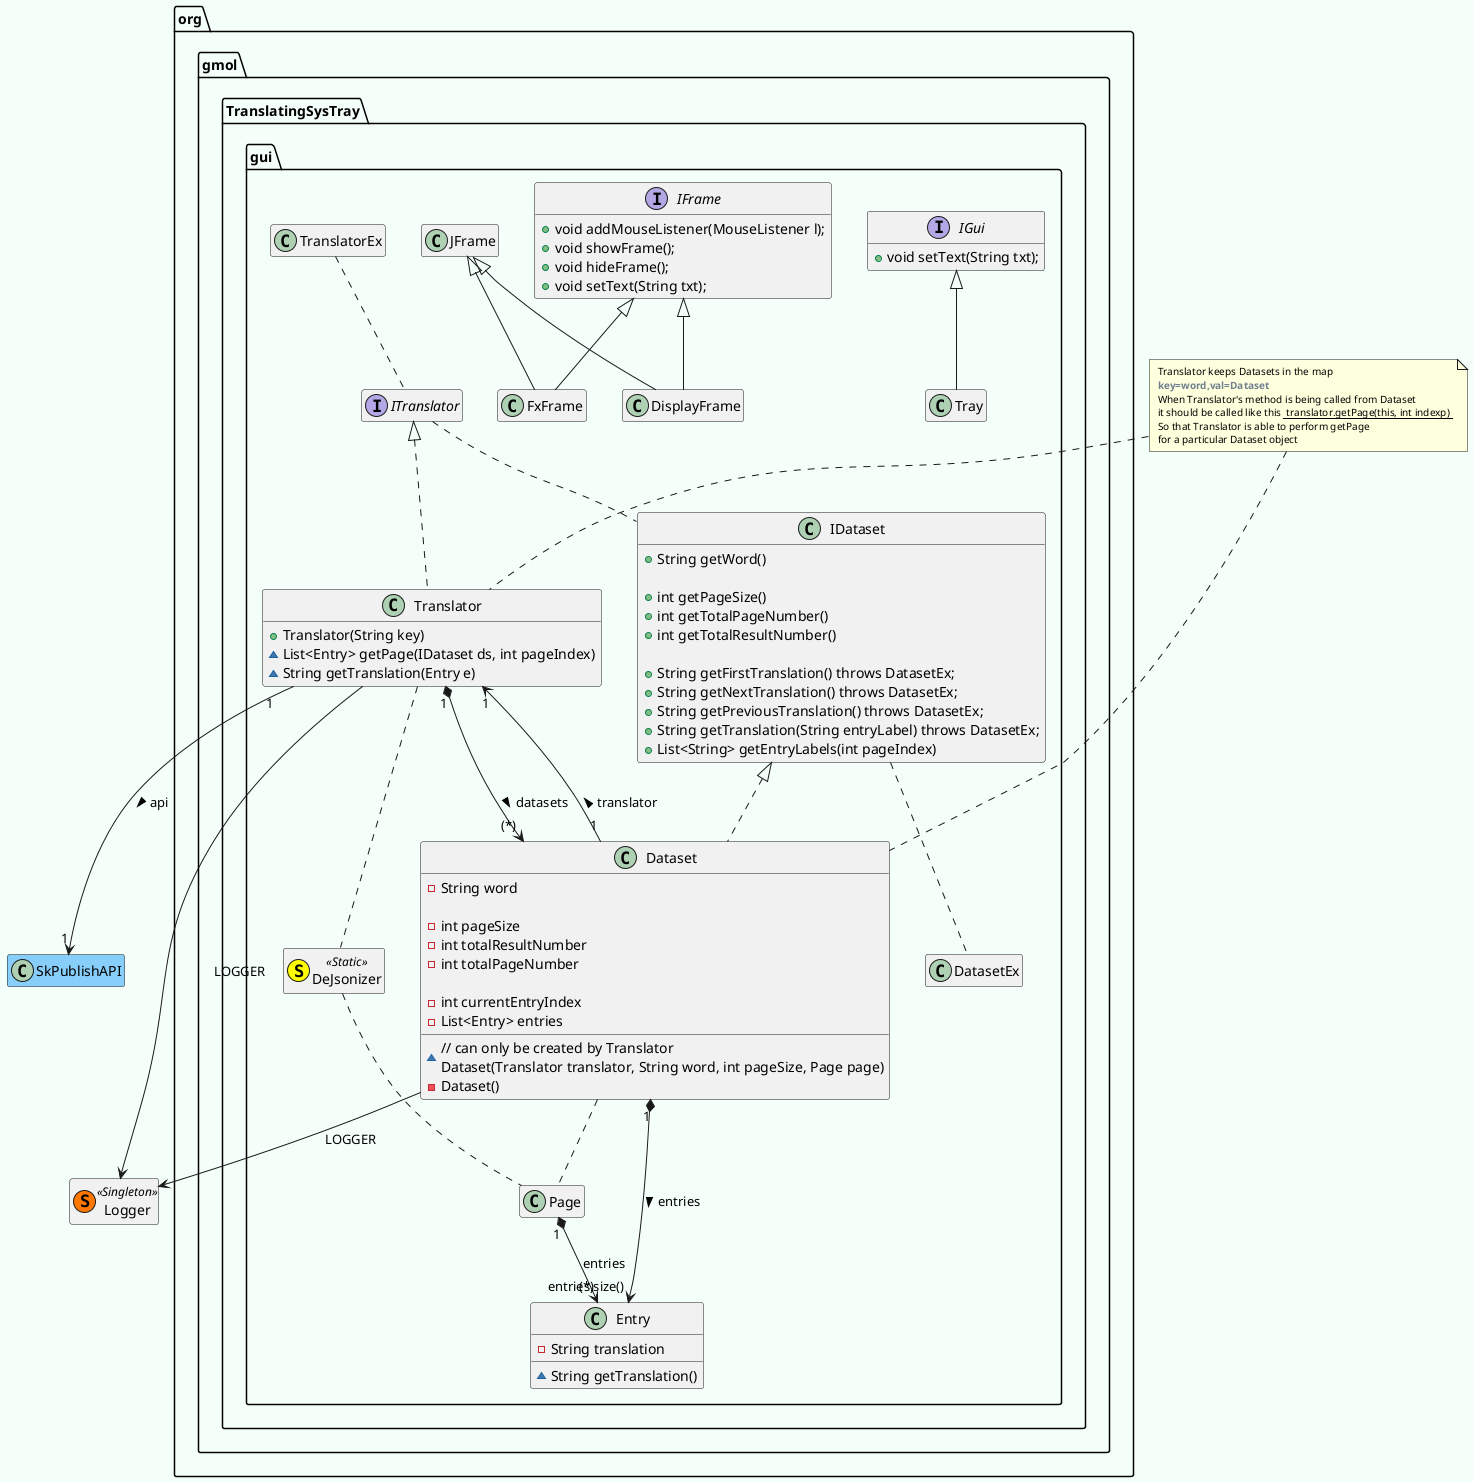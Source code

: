 @startuml
skinparam monochrome false
skinparam backgroundColor MintCream

hide empty members

note as N1
<size:10> Translator keeps Datasets in the map
<size:10> <b><color:SlateGray >key=word,val=Dataset </color>
<size:10> When Translator's method is being called from Dataset
<size:10> it should be called like this <u> translator.getPage(this, int indexp) </u>
<size:10> So that Translator is able to perform getPage
<size:10> for a particular Dataset object </size>
end note

package org.gmol.TranslatingSysTray.gui {
    
    interface IFrame {
	+ void addMouseListener(MouseListener l);
	+ void showFrame();
	+ void hideFrame();
	+ void setText(String txt);
    }
    
    class DisplayFrame {
    }
    DisplayFrame -up-|> IFrame
    DisplayFrame -up-|> JFrame


	class FxFrame {
	}
	FxFrame -up-|> JFrame 
	FxFrame -up-|> IFrame

	interface IGui {
	+ void setText(String txt);
	}
	
	class Tray {
	}
	Tray -up-|> IGui


    class Translator implements ITranslator {
    
        + Translator(String key)     
        ~ List<Entry> getPage(IDataset ds, int pageIndex)
        ~ String getTranslation(Entry e)
    }
    class DatasetEx {
    }
    class IDataset {
	    + String getWord()
	    
		+ int getPageSize()
   		+ int getTotalPageNumber()
   		+ int getTotalResultNumber()

        + String getFirstTranslation() throws DatasetEx;
   		+ String getNextTranslation() throws DatasetEx;
        + String getPreviousTranslation() throws DatasetEx;
        + String getTranslation(String entryLabel) throws DatasetEx;
        + List<String> getEntryLabels(int pageIndex)
    }
    class Dataset implements IDataset{
        - String word

        - int pageSize
        - int totalResultNumber
        - int totalPageNumber
        
        - int currentEntryIndex
        - List<Entry> entries
        ~ // can only be created by Translator\nDataset(Translator translator, String word, int pageSize, Page page)
        - Dataset()
    }
    class Entry {
        - String translation
        ~ String getTranslation()
    }
    class TranslatorEx {
    }
    class DeJsonizer << (S,Yellow) Static >>{
    }
    class Page {
    }
}
class SkPublishAPI #LightSkyBlue {
}
class Logger << (S,#FF7700) Singleton >> {
}


ITranslator .. IDataset
'Dataset -up-|> IDataset
'Translator -up-|> ITranslator
'ITranslator . TranslatorEx
TranslatorEx .. ITranslator
Translator "1" *--> "(*)" Dataset : datasets >
N1 .. Dataset
N1 .. Translator
'Dataset .. N1
'Translator .. N1
Translator "1" <-- "1" Dataset : translator <
Translator "1" --> "1" SkPublishAPI : api >
'Translator .. TranslatorEx
Translator --> Logger : LOGGER
Translator .. DeJsonizer
Dataset --> Logger : LOGGER
Dataset "1" *--> "entries.size()" Entry : entries >
'Dataset .. DatasetEx
Dataset .. Page
Page "1" *--> "(*)" Entry : entries
DeJsonizer .. Page
IDataset .. DatasetEx

@enduml
